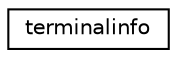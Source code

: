 digraph "Graphical Class Hierarchy"
{
 // LATEX_PDF_SIZE
  edge [fontname="Helvetica",fontsize="10",labelfontname="Helvetica",labelfontsize="10"];
  node [fontname="Helvetica",fontsize="10",shape=record];
  rankdir="LR";
  Node0 [label="terminalinfo",height=0.2,width=0.4,color="black", fillcolor="white", style="filled",URL="$classterminalinfo.html",tooltip=" "];
}
